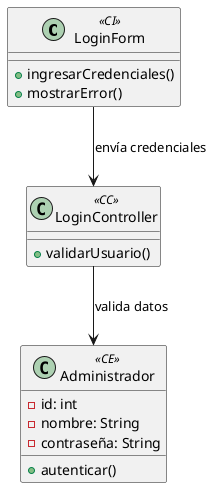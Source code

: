 @startuml LoginAdministrador
class "LoginForm" as LoginForm <<CI>> {
  + ingresarCredenciales()
  + mostrarError()
}

class "LoginController" as LoginController <<CC>> {
  + validarUsuario()
}

class "Administrador" as Administrador <<CE>> {
  - id: int
  - nombre: String
  - contraseña: String
  + autenticar()
}

LoginForm --> LoginController : "envía credenciales"
LoginController --> Administrador : "valida datos"
@enduml